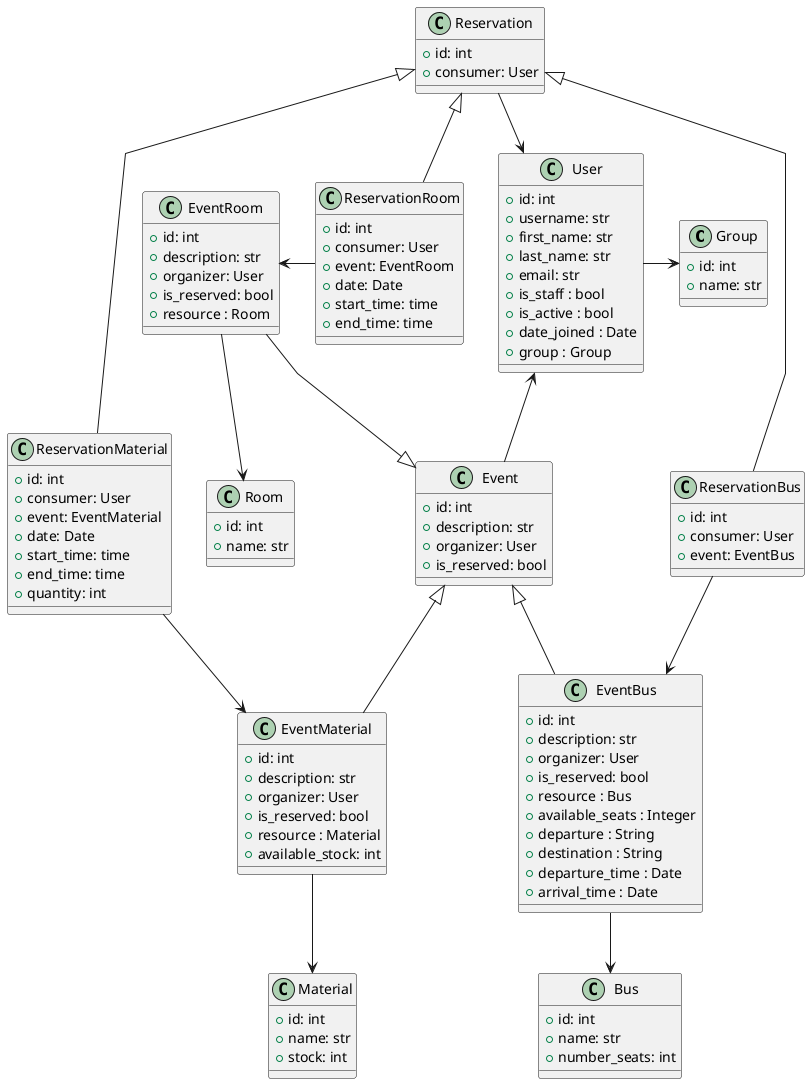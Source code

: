 @startuml diagramme_de_classes

skinparam linetype polyline

class Group {
    +id: int
    +name: str
}

class User {
    +id: int
    +username: str
    +first_name: str
    +last_name: str
    +email: str
    +is_staff : bool
    +is_active : bool
    +date_joined : Date
    +group : Group
}

class Bus {
    +id: int
    +name: str
    +number_seats: int
}

class Room {
    +id: int
    +name: str
}

class Material {
    +id: int
    +name: str
    +stock: int
}

class Event {
    +id: int
    +description: str
    +organizer: User
    +is_reserved: bool
}

class EventBus {
    +id: int
    +description: str
    +organizer: User
    +is_reserved: bool
    +resource : Bus
    +available_seats : Integer
    +departure : String
    +destination : String
    +departure_time : Date
    +arrival_time : Date
}

class EventRoom {
    +id: int
    +description: str
    +organizer: User
    +is_reserved: bool
    +resource : Room
}

class EventMaterial {
    +id: int
    +description: str
    +organizer: User
    +is_reserved: bool
    +resource : Material
    +available_stock: int
}

class Reservation {
    +id: int
    +consumer: User
}

class ReservationBus {
    +id: int
    +consumer: User
    +event: EventBus
}

class ReservationRoom {
    +id: int
    +consumer: User
    +event: EventRoom
    +date: Date
    +start_time: time
    +end_time: time
}

class ReservationMaterial {
    +id: int
    +consumer: User
    +event: EventMaterial
    +date: Date
    +start_time: time
    +end_time: time
    +quantity: int
}

'Relations de dépendance
User -right-> Group
EventBus --> Bus
EventRoom --> Room
EventMaterial --> Material
ReservationBus --> EventBus
ReservationRoom -left-> EventRoom
ReservationMaterial --> EventMaterial
Event -up-> User
Reservation --> User

'Héritages évènements
Event <|-- EventBus
Event <|-up- EventRoom
Event <|-- EventMaterial

'Héritages Réservations
Reservation <|-- ReservationMaterial
Reservation <|-- ReservationBus
Reservation <|-- ReservationRoom

'Utilisateur "1" -- "*" Evenement 


@enduml